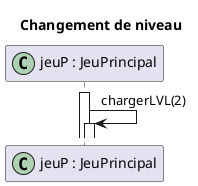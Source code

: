 @startuml

title Changement de niveau

participant "jeuP : JeuPrincipal" as JeuPrincipal << (C,#ADD1B2) >>

activate JeuPrincipal
JeuPrincipal -> JeuPrincipal : chargerLVL(2)
activate JeuPrincipal


@enduml